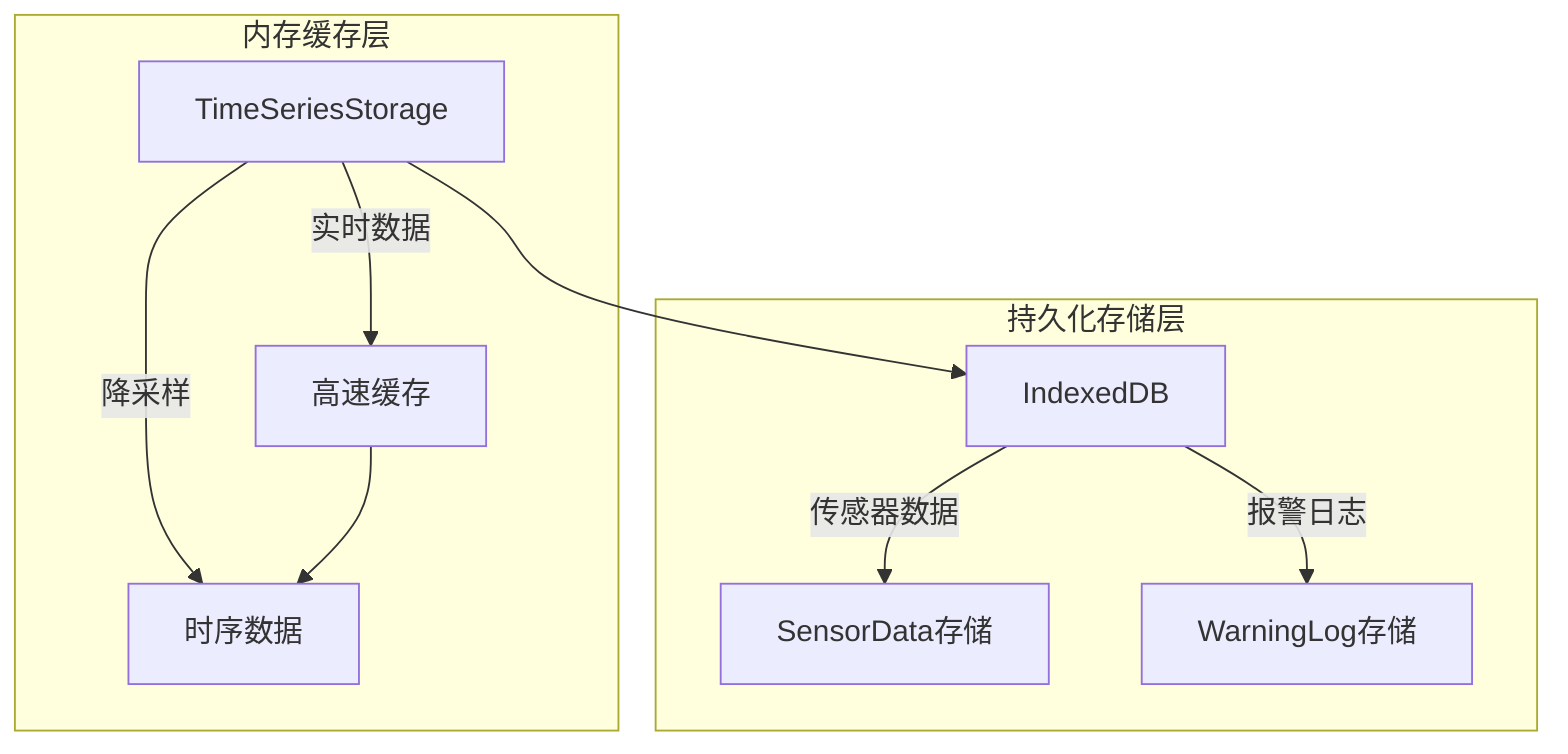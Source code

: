 flowchart TD
    subgraph MemoryCache["内存缓存层"]
        A[TimeSeriesStorage] --> |实时数据| B[高速缓存]
        A --> |降采样| C[时序数据]
    end
    
    subgraph PersistentStorage["持久化存储层"]
        D[IndexedDB] --> |传感器数据| E[SensorData存储]
        D --> |报警日志| F[WarningLog存储]
    end
    
    A --> D
    B --> C